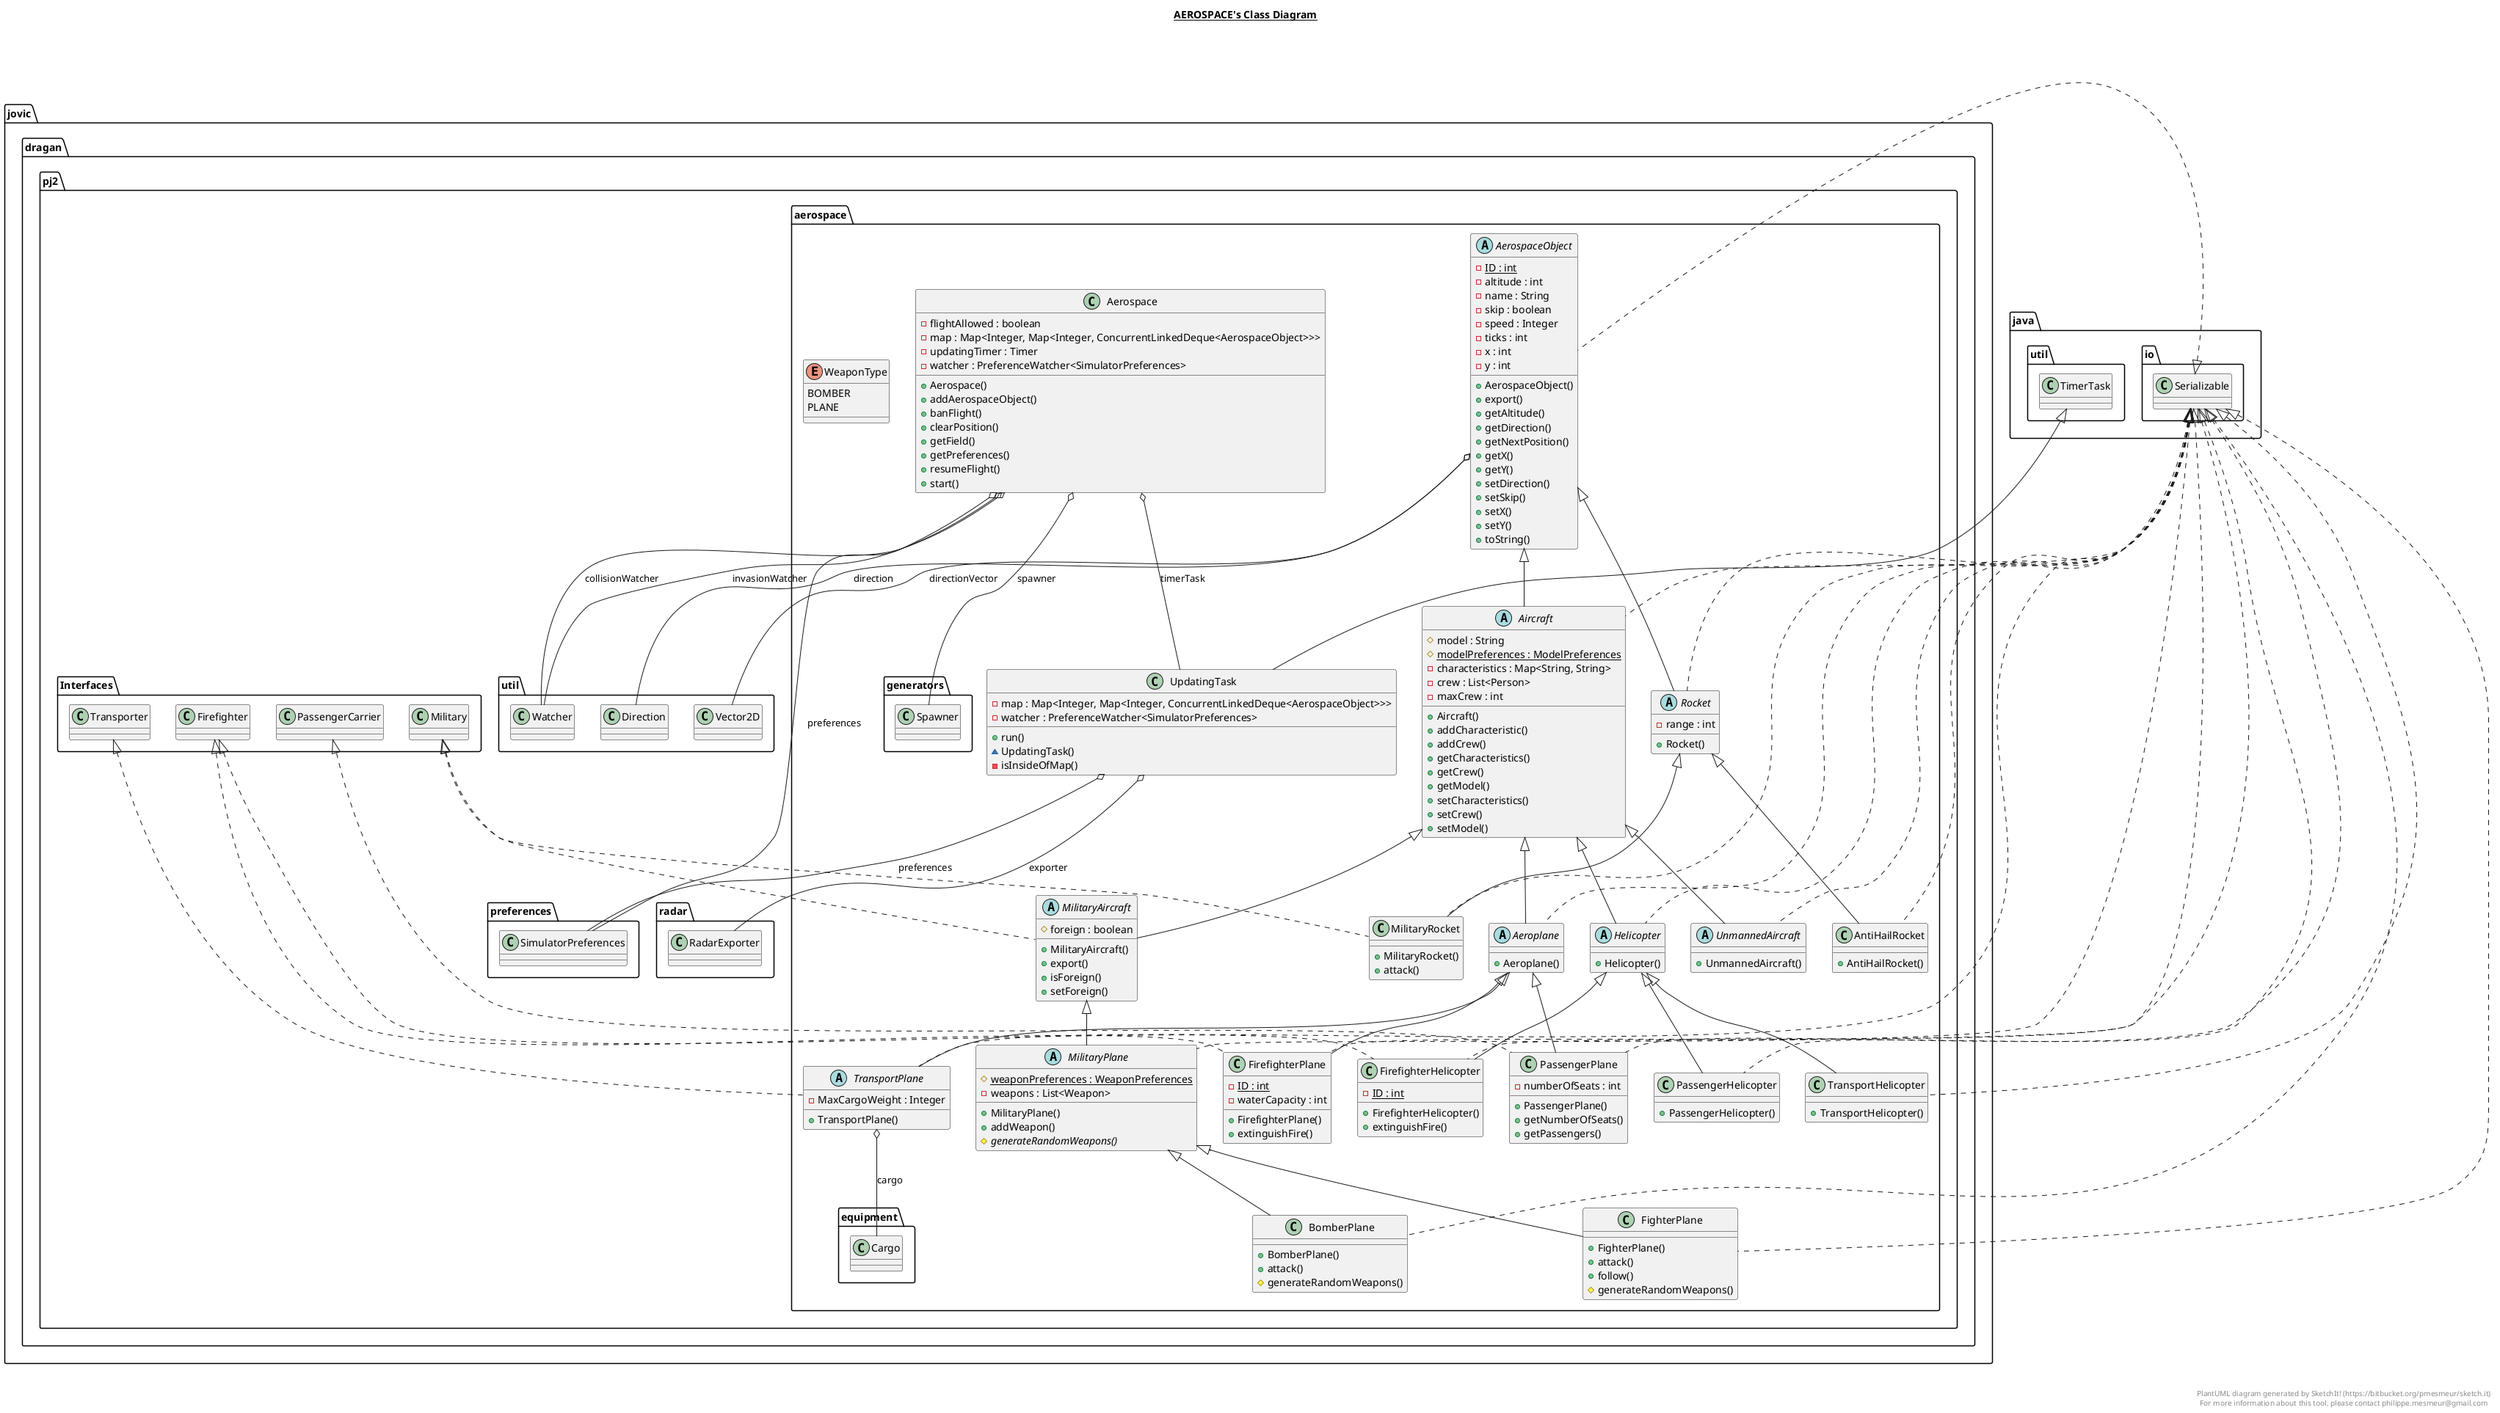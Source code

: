 @startuml

title __AEROSPACE's Class Diagram__\n

  namespace jovic.dragan.pj2.aerospace {
    abstract class jovic.dragan.pj2.aerospace.Aeroplane {
        + Aeroplane()
    }
  }
  

  namespace jovic.dragan.pj2.aerospace {
    class jovic.dragan.pj2.aerospace.Aerospace {
        - flightAllowed : boolean
        - map : Map<Integer, Map<Integer, ConcurrentLinkedDeque<AerospaceObject>>>
        - updatingTimer : Timer
        - watcher : PreferenceWatcher<SimulatorPreferences>
        + Aerospace()
        + addAerospaceObject()
        + banFlight()
        + clearPosition()
        + getField()
        + getPreferences()
        + resumeFlight()
        + start()
    }
  }
  

  namespace jovic.dragan.pj2.aerospace {
    abstract class jovic.dragan.pj2.aerospace.AerospaceObject {
        {static} - ID : int
        - altitude : int
        - name : String
        - skip : boolean
        - speed : Integer
        - ticks : int
        - x : int
        - y : int
        + AerospaceObject()
        + export()
        + getAltitude()
        + getDirection()
        + getNextPosition()
        + getX()
        + getY()
        + setDirection()
        + setSkip()
        + setX()
        + setY()
        + toString()
    }
  }
  

  namespace jovic.dragan.pj2.aerospace {
    abstract class jovic.dragan.pj2.aerospace.Aircraft {
        # model : String
        {static} # modelPreferences : ModelPreferences
        - characteristics : Map<String, String>
        - crew : List<Person>
        - maxCrew : int
        + Aircraft()
        + addCharacteristic()
        + addCrew()
        + getCharacteristics()
        + getCrew()
        + getModel()
        + setCharacteristics()
        + setCrew()
        + setModel()
    }
  }
  

  namespace jovic.dragan.pj2.aerospace {
    class jovic.dragan.pj2.aerospace.AntiHailRocket {
        + AntiHailRocket()
    }
  }
  

  namespace jovic.dragan.pj2.aerospace {
    class jovic.dragan.pj2.aerospace.BomberPlane {
        + BomberPlane()
        + attack()
        # generateRandomWeapons()
    }
  }
  

  namespace jovic.dragan.pj2.aerospace {
    class jovic.dragan.pj2.aerospace.FighterPlane {
        + FighterPlane()
        + attack()
        + follow()
        # generateRandomWeapons()
    }
  }
  

  namespace jovic.dragan.pj2.aerospace {
    class jovic.dragan.pj2.aerospace.FirefighterHelicopter {
        {static} - ID : int
        + FirefighterHelicopter()
        + extinguishFire()
    }
  }
  

  namespace jovic.dragan.pj2.aerospace {
    class jovic.dragan.pj2.aerospace.FirefighterPlane {
        {static} - ID : int
        - waterCapacity : int
        + FirefighterPlane()
        + extinguishFire()
    }
  }
  

  namespace jovic.dragan.pj2.aerospace {
    abstract class jovic.dragan.pj2.aerospace.Helicopter {
        + Helicopter()
    }
  }
  

  namespace jovic.dragan.pj2.aerospace {
    abstract class jovic.dragan.pj2.aerospace.MilitaryAircraft {
        # foreign : boolean
        + MilitaryAircraft()
        + export()
        + isForeign()
        + setForeign()
    }
  }
  

  namespace jovic.dragan.pj2.aerospace {
    abstract class jovic.dragan.pj2.aerospace.MilitaryPlane {
        {static} # weaponPreferences : WeaponPreferences
        - weapons : List<Weapon>
        + MilitaryPlane()
        + addWeapon()
        {abstract} # generateRandomWeapons()
    }
  }
  

  namespace jovic.dragan.pj2.aerospace {
    enum WeaponType {
      BOMBER
      PLANE
    }
  }
  

  namespace jovic.dragan.pj2.aerospace {
    class jovic.dragan.pj2.aerospace.MilitaryRocket {
        + MilitaryRocket()
        + attack()
    }
  }
  

  namespace jovic.dragan.pj2.aerospace {
    class jovic.dragan.pj2.aerospace.PassengerHelicopter {
        + PassengerHelicopter()
    }
  }
  

  namespace jovic.dragan.pj2.aerospace {
    class jovic.dragan.pj2.aerospace.PassengerPlane {
        - numberOfSeats : int
        + PassengerPlane()
        + getNumberOfSeats()
        + getPassengers()
    }
  }
  

  namespace jovic.dragan.pj2.aerospace {
    abstract class jovic.dragan.pj2.aerospace.Rocket {
        - range : int
        + Rocket()
    }
  }
  

  namespace jovic.dragan.pj2.aerospace {
    class jovic.dragan.pj2.aerospace.TransportHelicopter {
        + TransportHelicopter()
    }
  }
  

  namespace jovic.dragan.pj2.aerospace {
    abstract class jovic.dragan.pj2.aerospace.TransportPlane {
        - MaxCargoWeight : Integer
        + TransportPlane()
    }
  }
  

  namespace jovic.dragan.pj2.aerospace {
    abstract class jovic.dragan.pj2.aerospace.UnmannedAircraft {
        + UnmannedAircraft()
    }
  }
  

  namespace jovic.dragan.pj2.aerospace {
    class jovic.dragan.pj2.aerospace.UpdatingTask {
        - map : Map<Integer, Map<Integer, ConcurrentLinkedDeque<AerospaceObject>>>
        - watcher : PreferenceWatcher<SimulatorPreferences>
        + run()
        ~ UpdatingTask()
        - isInsideOfMap()
    }
  }
  

  jovic.dragan.pj2.aerospace.Aeroplane .up.|> java.io.Serializable
  jovic.dragan.pj2.aerospace.Aeroplane -up-|> jovic.dragan.pj2.aerospace.Aircraft
  jovic.dragan.pj2.aerospace.Aerospace o-- jovic.dragan.pj2.util.Watcher : collisionWatcher
  jovic.dragan.pj2.aerospace.Aerospace o-- jovic.dragan.pj2.util.Watcher : invasionWatcher
  jovic.dragan.pj2.aerospace.Aerospace o-- jovic.dragan.pj2.preferences.SimulatorPreferences : preferences
  jovic.dragan.pj2.aerospace.Aerospace o-- jovic.dragan.pj2.aerospace.generators.Spawner : spawner
  jovic.dragan.pj2.aerospace.Aerospace o-- jovic.dragan.pj2.aerospace.UpdatingTask : timerTask
  jovic.dragan.pj2.aerospace.AerospaceObject .up.|> java.io.Serializable
  jovic.dragan.pj2.aerospace.AerospaceObject o-- jovic.dragan.pj2.util.Direction : direction
  jovic.dragan.pj2.aerospace.AerospaceObject o-- jovic.dragan.pj2.util.Vector2D : directionVector
  jovic.dragan.pj2.aerospace.Aircraft .up.|> java.io.Serializable
  jovic.dragan.pj2.aerospace.Aircraft -up-|> jovic.dragan.pj2.aerospace.AerospaceObject
  jovic.dragan.pj2.aerospace.AntiHailRocket .up.|> java.io.Serializable
  jovic.dragan.pj2.aerospace.AntiHailRocket -up-|> jovic.dragan.pj2.aerospace.Rocket
  jovic.dragan.pj2.aerospace.BomberPlane .up.|> java.io.Serializable
  jovic.dragan.pj2.aerospace.BomberPlane -up-|> jovic.dragan.pj2.aerospace.MilitaryPlane
  jovic.dragan.pj2.aerospace.FighterPlane .up.|> java.io.Serializable
  jovic.dragan.pj2.aerospace.FighterPlane -up-|> jovic.dragan.pj2.aerospace.MilitaryPlane
  jovic.dragan.pj2.aerospace.FirefighterHelicopter .up.|> java.io.Serializable
  jovic.dragan.pj2.aerospace.FirefighterHelicopter .up.|> jovic.dragan.pj2.Interfaces.Firefighter
  jovic.dragan.pj2.aerospace.FirefighterHelicopter -up-|> jovic.dragan.pj2.aerospace.Helicopter
  jovic.dragan.pj2.aerospace.FirefighterPlane .up.|> java.io.Serializable
  jovic.dragan.pj2.aerospace.FirefighterPlane .up.|> jovic.dragan.pj2.Interfaces.Firefighter
  jovic.dragan.pj2.aerospace.FirefighterPlane -up-|> jovic.dragan.pj2.aerospace.Aeroplane
  jovic.dragan.pj2.aerospace.Helicopter .up.|> java.io.Serializable
  jovic.dragan.pj2.aerospace.Helicopter -up-|> jovic.dragan.pj2.aerospace.Aircraft
  jovic.dragan.pj2.aerospace.MilitaryAircraft .up.|> jovic.dragan.pj2.Interfaces.Military
  jovic.dragan.pj2.aerospace.MilitaryAircraft -up-|> jovic.dragan.pj2.aerospace.Aircraft
  jovic.dragan.pj2.aerospace.MilitaryPlane .up.|> java.io.Serializable
  jovic.dragan.pj2.aerospace.MilitaryPlane -up-|> jovic.dragan.pj2.aerospace.MilitaryAircraft
  jovic.dragan.pj2.aerospace.MilitaryPlane +-down- jovic.dragan.pj2.aerospace.MilitaryPlane.WeaponType
  jovic.dragan.pj2.aerospace.MilitaryRocket .up.|> java.io.Serializable
  jovic.dragan.pj2.aerospace.MilitaryRocket .up.|> jovic.dragan.pj2.Interfaces.Military
  jovic.dragan.pj2.aerospace.MilitaryRocket -up-|> jovic.dragan.pj2.aerospace.Rocket
  jovic.dragan.pj2.aerospace.PassengerHelicopter .up.|> java.io.Serializable
  jovic.dragan.pj2.aerospace.PassengerHelicopter -up-|> jovic.dragan.pj2.aerospace.Helicopter
  jovic.dragan.pj2.aerospace.PassengerPlane .up.|> java.io.Serializable
  jovic.dragan.pj2.aerospace.PassengerPlane .up.|> jovic.dragan.pj2.Interfaces.PassengerCarrier
  jovic.dragan.pj2.aerospace.PassengerPlane -up-|> jovic.dragan.pj2.aerospace.Aeroplane
  jovic.dragan.pj2.aerospace.Rocket .up.|> java.io.Serializable
  jovic.dragan.pj2.aerospace.Rocket -up-|> jovic.dragan.pj2.aerospace.AerospaceObject
  jovic.dragan.pj2.aerospace.TransportHelicopter .up.|> java.io.Serializable
  jovic.dragan.pj2.aerospace.TransportHelicopter -up-|> jovic.dragan.pj2.aerospace.Helicopter
  jovic.dragan.pj2.aerospace.TransportPlane .up.|> java.io.Serializable
  jovic.dragan.pj2.aerospace.TransportPlane .up.|> jovic.dragan.pj2.Interfaces.Transporter
  jovic.dragan.pj2.aerospace.TransportPlane -up-|> jovic.dragan.pj2.aerospace.Aeroplane
  jovic.dragan.pj2.aerospace.TransportPlane o-- jovic.dragan.pj2.aerospace.equipment.Cargo : cargo
  jovic.dragan.pj2.aerospace.UnmannedAircraft .up.|> java.io.Serializable
  jovic.dragan.pj2.aerospace.UnmannedAircraft -up-|> jovic.dragan.pj2.aerospace.Aircraft
  jovic.dragan.pj2.aerospace.UpdatingTask -up-|> java.util.TimerTask
  jovic.dragan.pj2.aerospace.UpdatingTask o-- jovic.dragan.pj2.radar.RadarExporter : exporter
  jovic.dragan.pj2.aerospace.UpdatingTask o-- jovic.dragan.pj2.preferences.SimulatorPreferences : preferences


right footer


PlantUML diagram generated by SketchIt! (https://bitbucket.org/pmesmeur/sketch.it)
For more information about this tool, please contact philippe.mesmeur@gmail.com
endfooter

@enduml
